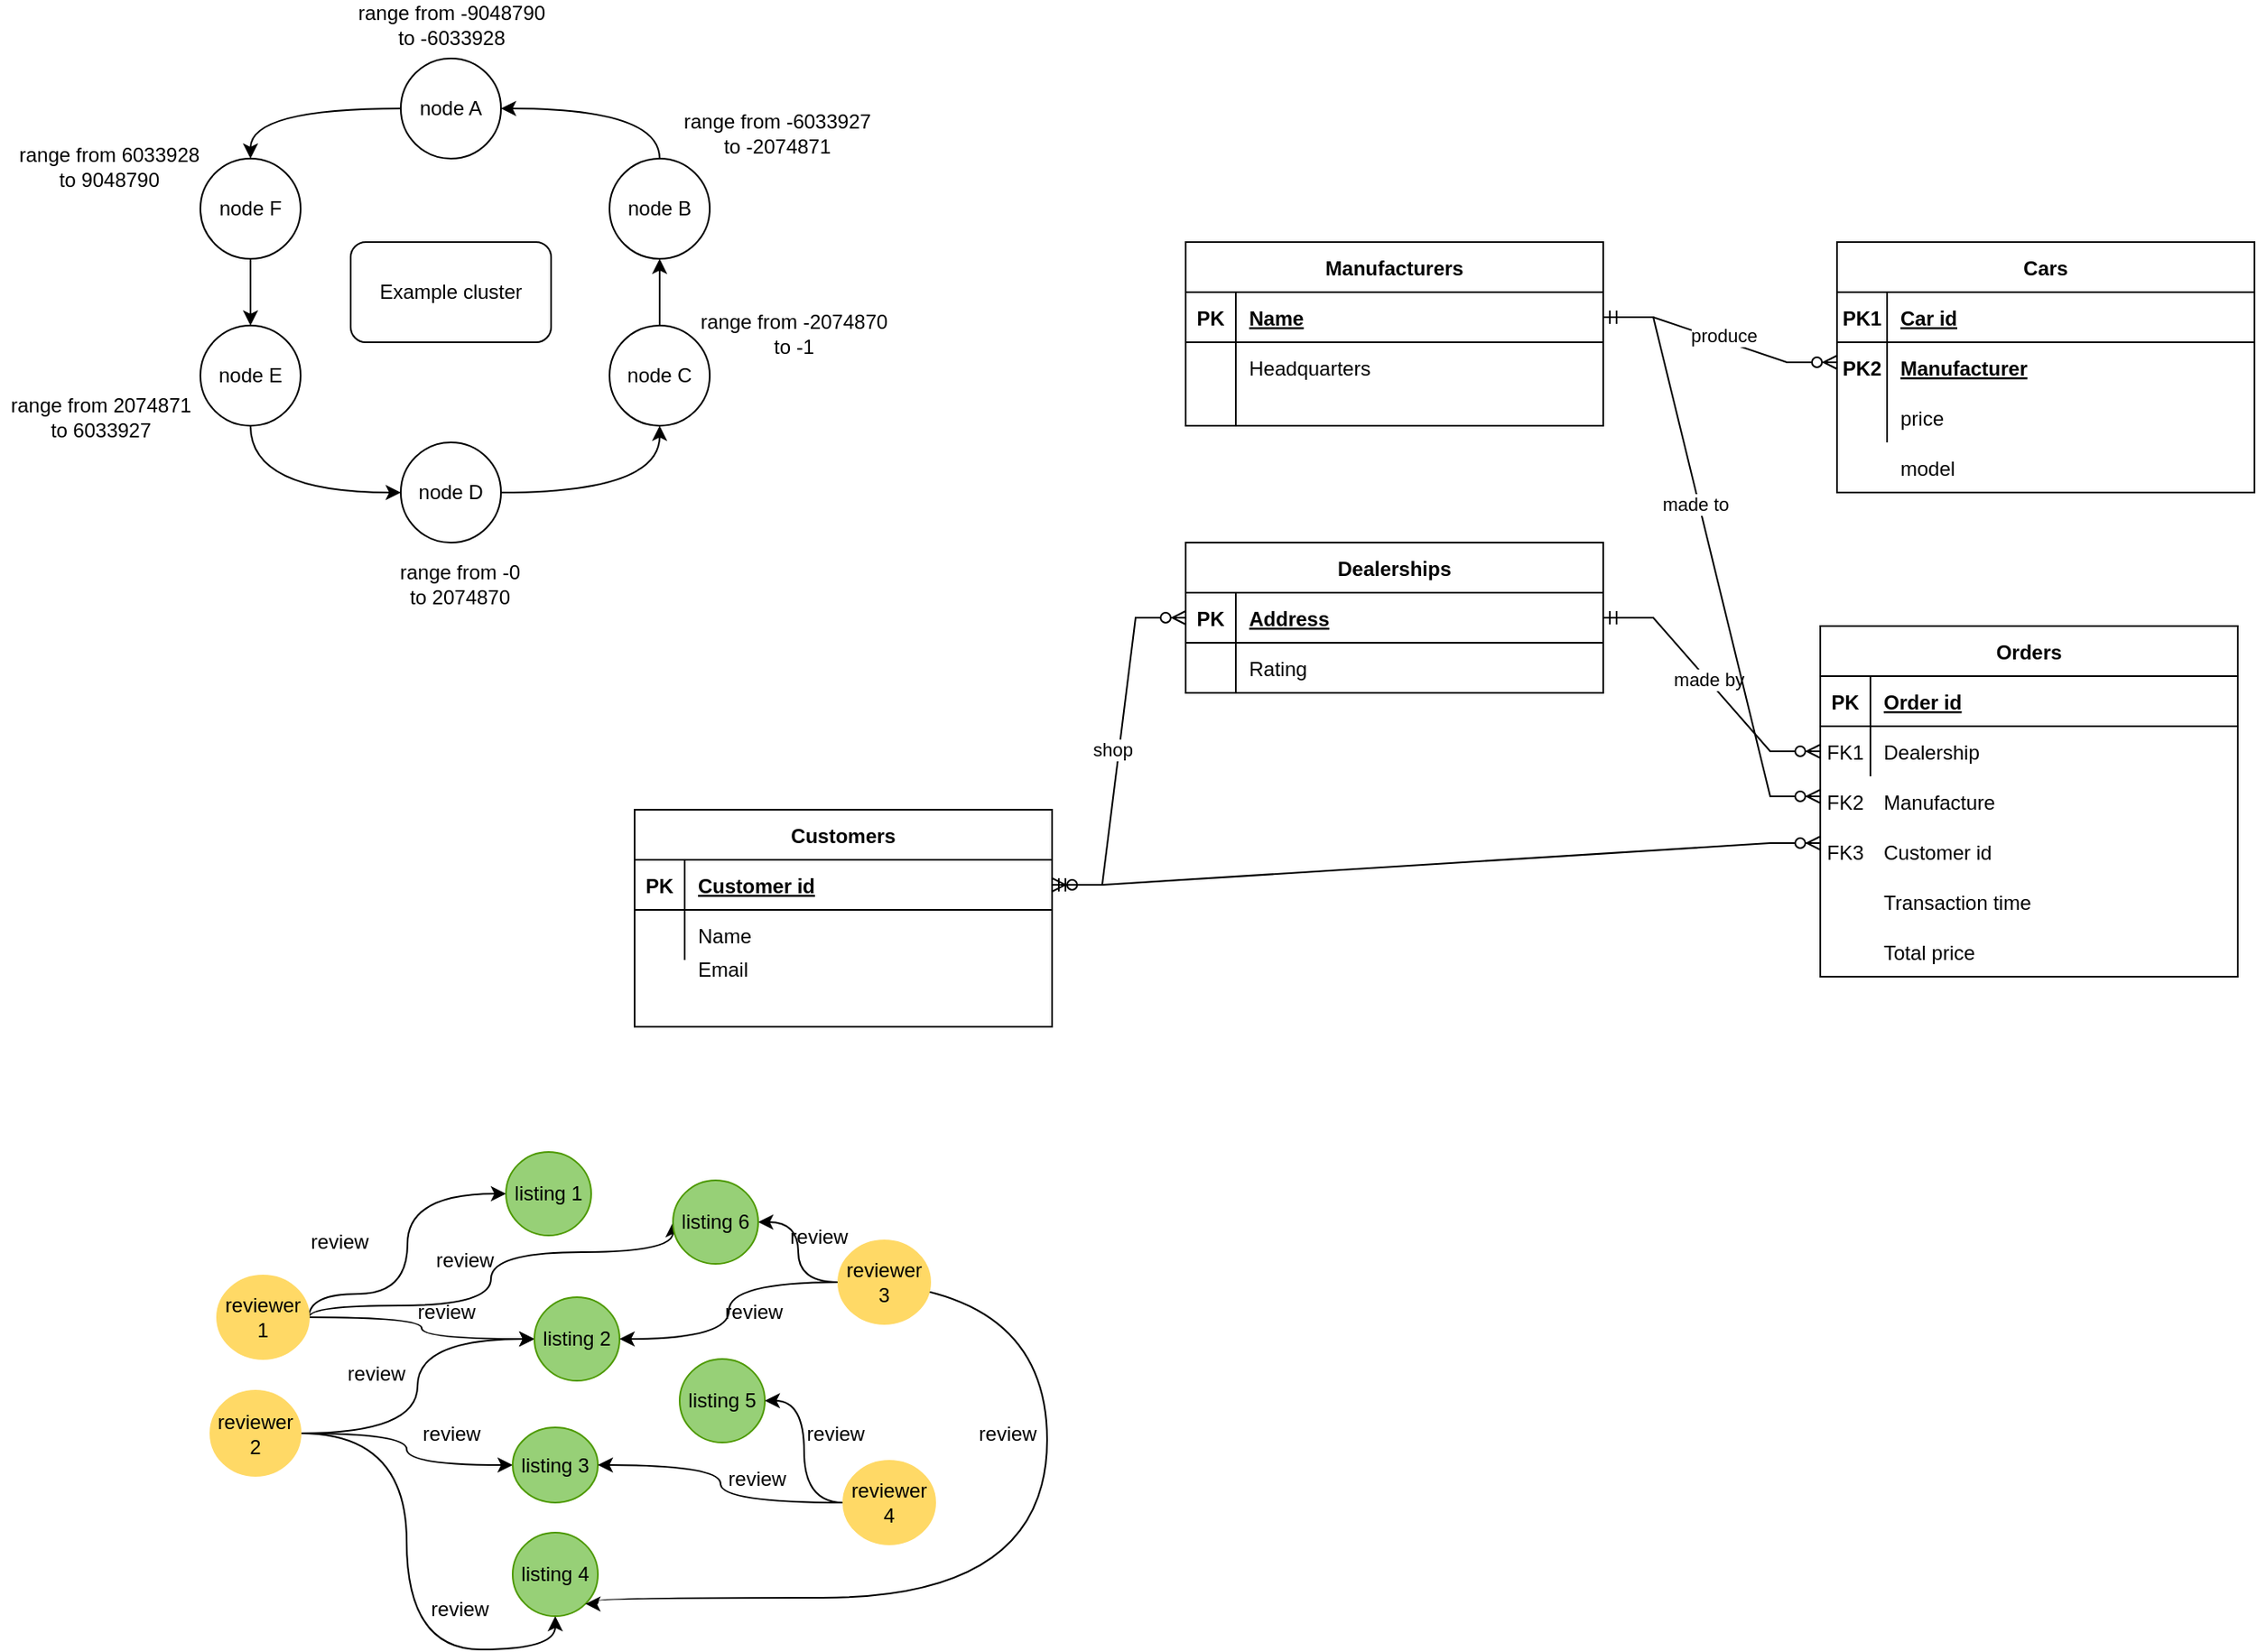 <mxfile version="16.6.3" type="github">
  <diagram id="R2lEEEUBdFMjLlhIrx00" name="Page-1">
    <mxGraphModel dx="1762" dy="421" grid="0" gridSize="10" guides="1" tooltips="1" connect="1" arrows="1" fold="1" page="1" pageScale="1" pageWidth="850" pageHeight="1100" math="0" shadow="0" extFonts="Permanent Marker^https://fonts.googleapis.com/css?family=Permanent+Marker">
      <root>
        <mxCell id="0" />
        <mxCell id="1" parent="0" />
        <mxCell id="C-vyLk0tnHw3VtMMgP7b-2" value="Cars" style="shape=table;startSize=30;container=1;collapsible=1;childLayout=tableLayout;fixedRows=1;rowLines=0;fontStyle=1;align=center;resizeLast=1;" parent="1" vertex="1">
          <mxGeometry x="250" y="180" width="250" height="150" as="geometry">
            <mxRectangle x="450" y="50" width="60" height="30" as="alternateBounds" />
          </mxGeometry>
        </mxCell>
        <mxCell id="C-vyLk0tnHw3VtMMgP7b-3" value="" style="shape=partialRectangle;collapsible=0;dropTarget=0;pointerEvents=0;fillColor=none;points=[[0,0.5],[1,0.5]];portConstraint=eastwest;top=0;left=0;right=0;bottom=1;" parent="C-vyLk0tnHw3VtMMgP7b-2" vertex="1">
          <mxGeometry y="30" width="250" height="30" as="geometry" />
        </mxCell>
        <mxCell id="C-vyLk0tnHw3VtMMgP7b-4" value="" style="shape=partialRectangle;overflow=hidden;connectable=0;fillColor=none;top=0;left=0;bottom=0;right=0;fontStyle=1;" parent="C-vyLk0tnHw3VtMMgP7b-3" vertex="1">
          <mxGeometry width="30" height="30" as="geometry">
            <mxRectangle width="30" height="30" as="alternateBounds" />
          </mxGeometry>
        </mxCell>
        <mxCell id="C-vyLk0tnHw3VtMMgP7b-5" value="" style="shape=partialRectangle;overflow=hidden;connectable=0;fillColor=none;top=0;left=0;bottom=0;right=0;align=left;spacingLeft=6;fontStyle=5;" parent="C-vyLk0tnHw3VtMMgP7b-3" vertex="1">
          <mxGeometry x="30" width="220" height="30" as="geometry">
            <mxRectangle width="220" height="30" as="alternateBounds" />
          </mxGeometry>
        </mxCell>
        <mxCell id="C-vyLk0tnHw3VtMMgP7b-6" value="" style="shape=partialRectangle;collapsible=0;dropTarget=0;pointerEvents=0;fillColor=none;points=[[0,0.5],[1,0.5]];portConstraint=eastwest;top=0;left=0;right=0;bottom=0;" parent="C-vyLk0tnHw3VtMMgP7b-2" vertex="1">
          <mxGeometry y="60" width="250" height="30" as="geometry" />
        </mxCell>
        <mxCell id="C-vyLk0tnHw3VtMMgP7b-7" value="" style="shape=partialRectangle;overflow=hidden;connectable=0;fillColor=none;top=0;left=0;bottom=0;right=0;" parent="C-vyLk0tnHw3VtMMgP7b-6" vertex="1">
          <mxGeometry width="30" height="30" as="geometry">
            <mxRectangle width="30" height="30" as="alternateBounds" />
          </mxGeometry>
        </mxCell>
        <mxCell id="C-vyLk0tnHw3VtMMgP7b-8" value="" style="shape=partialRectangle;overflow=hidden;connectable=0;fillColor=none;top=0;left=0;bottom=0;right=0;align=left;spacingLeft=6;" parent="C-vyLk0tnHw3VtMMgP7b-6" vertex="1">
          <mxGeometry x="30" width="220" height="30" as="geometry">
            <mxRectangle width="220" height="30" as="alternateBounds" />
          </mxGeometry>
        </mxCell>
        <mxCell id="C-vyLk0tnHw3VtMMgP7b-9" value="" style="shape=partialRectangle;collapsible=0;dropTarget=0;pointerEvents=0;fillColor=none;points=[[0,0.5],[1,0.5]];portConstraint=eastwest;top=0;left=0;right=0;bottom=0;" parent="C-vyLk0tnHw3VtMMgP7b-2" vertex="1">
          <mxGeometry y="90" width="250" height="30" as="geometry" />
        </mxCell>
        <mxCell id="C-vyLk0tnHw3VtMMgP7b-10" value="" style="shape=partialRectangle;overflow=hidden;connectable=0;fillColor=none;top=0;left=0;bottom=0;right=0;" parent="C-vyLk0tnHw3VtMMgP7b-9" vertex="1">
          <mxGeometry width="30" height="30" as="geometry">
            <mxRectangle width="30" height="30" as="alternateBounds" />
          </mxGeometry>
        </mxCell>
        <mxCell id="C-vyLk0tnHw3VtMMgP7b-11" value="price " style="shape=partialRectangle;overflow=hidden;connectable=0;fillColor=none;top=0;left=0;bottom=0;right=0;align=left;spacingLeft=6;" parent="C-vyLk0tnHw3VtMMgP7b-9" vertex="1">
          <mxGeometry x="30" width="220" height="30" as="geometry">
            <mxRectangle width="220" height="30" as="alternateBounds" />
          </mxGeometry>
        </mxCell>
        <mxCell id="C-vyLk0tnHw3VtMMgP7b-13" value="Manufacturers" style="shape=table;startSize=30;container=1;collapsible=1;childLayout=tableLayout;fixedRows=1;rowLines=0;fontStyle=1;align=center;resizeLast=1;" parent="1" vertex="1">
          <mxGeometry x="-140" y="180" width="250" height="110" as="geometry" />
        </mxCell>
        <mxCell id="C-vyLk0tnHw3VtMMgP7b-14" value="" style="shape=partialRectangle;collapsible=0;dropTarget=0;pointerEvents=0;fillColor=none;points=[[0,0.5],[1,0.5]];portConstraint=eastwest;top=0;left=0;right=0;bottom=1;" parent="C-vyLk0tnHw3VtMMgP7b-13" vertex="1">
          <mxGeometry y="30" width="250" height="30" as="geometry" />
        </mxCell>
        <mxCell id="C-vyLk0tnHw3VtMMgP7b-15" value="PK" style="shape=partialRectangle;overflow=hidden;connectable=0;fillColor=none;top=0;left=0;bottom=0;right=0;fontStyle=1;" parent="C-vyLk0tnHw3VtMMgP7b-14" vertex="1">
          <mxGeometry width="30" height="30" as="geometry">
            <mxRectangle width="30" height="30" as="alternateBounds" />
          </mxGeometry>
        </mxCell>
        <mxCell id="C-vyLk0tnHw3VtMMgP7b-16" value="Name " style="shape=partialRectangle;overflow=hidden;connectable=0;fillColor=none;top=0;left=0;bottom=0;right=0;align=left;spacingLeft=6;fontStyle=5;" parent="C-vyLk0tnHw3VtMMgP7b-14" vertex="1">
          <mxGeometry x="30" width="220" height="30" as="geometry">
            <mxRectangle width="220" height="30" as="alternateBounds" />
          </mxGeometry>
        </mxCell>
        <mxCell id="C-vyLk0tnHw3VtMMgP7b-17" value="" style="shape=partialRectangle;collapsible=0;dropTarget=0;pointerEvents=0;fillColor=none;points=[[0,0.5],[1,0.5]];portConstraint=eastwest;top=0;left=0;right=0;bottom=0;" parent="C-vyLk0tnHw3VtMMgP7b-13" vertex="1">
          <mxGeometry y="60" width="250" height="30" as="geometry" />
        </mxCell>
        <mxCell id="C-vyLk0tnHw3VtMMgP7b-18" value="" style="shape=partialRectangle;overflow=hidden;connectable=0;fillColor=none;top=0;left=0;bottom=0;right=0;" parent="C-vyLk0tnHw3VtMMgP7b-17" vertex="1">
          <mxGeometry width="30" height="30" as="geometry">
            <mxRectangle width="30" height="30" as="alternateBounds" />
          </mxGeometry>
        </mxCell>
        <mxCell id="C-vyLk0tnHw3VtMMgP7b-19" value="Headquarters" style="shape=partialRectangle;overflow=hidden;connectable=0;fillColor=none;top=0;left=0;bottom=0;right=0;align=left;spacingLeft=6;" parent="C-vyLk0tnHw3VtMMgP7b-17" vertex="1">
          <mxGeometry x="30" width="220" height="30" as="geometry">
            <mxRectangle width="220" height="30" as="alternateBounds" />
          </mxGeometry>
        </mxCell>
        <mxCell id="C-vyLk0tnHw3VtMMgP7b-20" value="" style="shape=partialRectangle;collapsible=0;dropTarget=0;pointerEvents=0;fillColor=none;points=[[0,0.5],[1,0.5]];portConstraint=eastwest;top=0;left=0;right=0;bottom=0;" parent="C-vyLk0tnHw3VtMMgP7b-13" vertex="1">
          <mxGeometry y="90" width="250" height="20" as="geometry" />
        </mxCell>
        <mxCell id="C-vyLk0tnHw3VtMMgP7b-21" value="" style="shape=partialRectangle;overflow=hidden;connectable=0;fillColor=none;top=0;left=0;bottom=0;right=0;" parent="C-vyLk0tnHw3VtMMgP7b-20" vertex="1">
          <mxGeometry width="30" height="20" as="geometry">
            <mxRectangle width="30" height="20" as="alternateBounds" />
          </mxGeometry>
        </mxCell>
        <mxCell id="C-vyLk0tnHw3VtMMgP7b-22" value="" style="shape=partialRectangle;overflow=hidden;connectable=0;fillColor=none;top=0;left=0;bottom=0;right=0;align=left;spacingLeft=6;" parent="C-vyLk0tnHw3VtMMgP7b-20" vertex="1">
          <mxGeometry x="30" width="220" height="20" as="geometry">
            <mxRectangle width="220" height="20" as="alternateBounds" />
          </mxGeometry>
        </mxCell>
        <mxCell id="C-vyLk0tnHw3VtMMgP7b-23" value="Dealerships" style="shape=table;startSize=30;container=1;collapsible=1;childLayout=tableLayout;fixedRows=1;rowLines=0;fontStyle=1;align=center;resizeLast=1;" parent="1" vertex="1">
          <mxGeometry x="-140" y="360" width="250" height="90" as="geometry" />
        </mxCell>
        <mxCell id="C-vyLk0tnHw3VtMMgP7b-24" value="" style="shape=partialRectangle;collapsible=0;dropTarget=0;pointerEvents=0;fillColor=none;points=[[0,0.5],[1,0.5]];portConstraint=eastwest;top=0;left=0;right=0;bottom=1;" parent="C-vyLk0tnHw3VtMMgP7b-23" vertex="1">
          <mxGeometry y="30" width="250" height="30" as="geometry" />
        </mxCell>
        <mxCell id="C-vyLk0tnHw3VtMMgP7b-25" value="PK" style="shape=partialRectangle;overflow=hidden;connectable=0;fillColor=none;top=0;left=0;bottom=0;right=0;fontStyle=1;" parent="C-vyLk0tnHw3VtMMgP7b-24" vertex="1">
          <mxGeometry width="30" height="30" as="geometry">
            <mxRectangle width="30" height="30" as="alternateBounds" />
          </mxGeometry>
        </mxCell>
        <mxCell id="C-vyLk0tnHw3VtMMgP7b-26" value="Address" style="shape=partialRectangle;overflow=hidden;connectable=0;fillColor=none;top=0;left=0;bottom=0;right=0;align=left;spacingLeft=6;fontStyle=5;" parent="C-vyLk0tnHw3VtMMgP7b-24" vertex="1">
          <mxGeometry x="30" width="220" height="30" as="geometry">
            <mxRectangle width="220" height="30" as="alternateBounds" />
          </mxGeometry>
        </mxCell>
        <mxCell id="C-vyLk0tnHw3VtMMgP7b-27" value="" style="shape=partialRectangle;collapsible=0;dropTarget=0;pointerEvents=0;fillColor=none;points=[[0,0.5],[1,0.5]];portConstraint=eastwest;top=0;left=0;right=0;bottom=0;" parent="C-vyLk0tnHw3VtMMgP7b-23" vertex="1">
          <mxGeometry y="60" width="250" height="30" as="geometry" />
        </mxCell>
        <mxCell id="C-vyLk0tnHw3VtMMgP7b-28" value="" style="shape=partialRectangle;overflow=hidden;connectable=0;fillColor=none;top=0;left=0;bottom=0;right=0;" parent="C-vyLk0tnHw3VtMMgP7b-27" vertex="1">
          <mxGeometry width="30" height="30" as="geometry">
            <mxRectangle width="30" height="30" as="alternateBounds" />
          </mxGeometry>
        </mxCell>
        <mxCell id="C-vyLk0tnHw3VtMMgP7b-29" value="Rating" style="shape=partialRectangle;overflow=hidden;connectable=0;fillColor=none;top=0;left=0;bottom=0;right=0;align=left;spacingLeft=6;" parent="C-vyLk0tnHw3VtMMgP7b-27" vertex="1">
          <mxGeometry x="30" width="220" height="30" as="geometry">
            <mxRectangle width="220" height="30" as="alternateBounds" />
          </mxGeometry>
        </mxCell>
        <mxCell id="yJD1EPQ7-OSjfZ9DDleN-2" value="PK1" style="shape=partialRectangle;overflow=hidden;connectable=0;fillColor=none;top=0;left=0;bottom=0;right=0;fontStyle=1;" parent="1" vertex="1">
          <mxGeometry x="250" y="210" width="30" height="30" as="geometry">
            <mxRectangle width="30" height="30" as="alternateBounds" />
          </mxGeometry>
        </mxCell>
        <mxCell id="yJD1EPQ7-OSjfZ9DDleN-3" value="Car id" style="shape=partialRectangle;overflow=hidden;connectable=0;fillColor=none;top=0;left=0;bottom=0;right=0;align=left;spacingLeft=6;fontStyle=5;" parent="1" vertex="1">
          <mxGeometry x="280" y="210" width="220" height="30" as="geometry">
            <mxRectangle width="220" height="30" as="alternateBounds" />
          </mxGeometry>
        </mxCell>
        <mxCell id="yJD1EPQ7-OSjfZ9DDleN-4" value="PK2" style="shape=partialRectangle;overflow=hidden;connectable=0;fillColor=none;top=0;left=0;bottom=0;right=0;fontStyle=1;" parent="1" vertex="1">
          <mxGeometry x="250" y="240" width="30" height="30" as="geometry">
            <mxRectangle width="30" height="30" as="alternateBounds" />
          </mxGeometry>
        </mxCell>
        <mxCell id="yJD1EPQ7-OSjfZ9DDleN-5" value="Manufacturer" style="shape=partialRectangle;overflow=hidden;connectable=0;fillColor=none;top=0;left=0;bottom=0;right=0;align=left;spacingLeft=6;fontStyle=5;" parent="1" vertex="1">
          <mxGeometry x="280" y="240" width="220" height="30" as="geometry">
            <mxRectangle width="220" height="30" as="alternateBounds" />
          </mxGeometry>
        </mxCell>
        <mxCell id="yJD1EPQ7-OSjfZ9DDleN-13" value="model" style="shape=partialRectangle;overflow=hidden;connectable=0;fillColor=none;top=0;left=0;bottom=0;right=0;align=left;spacingLeft=6;" parent="1" vertex="1">
          <mxGeometry x="280" y="300" width="220" height="30" as="geometry">
            <mxRectangle width="220" height="30" as="alternateBounds" />
          </mxGeometry>
        </mxCell>
        <mxCell id="yJD1EPQ7-OSjfZ9DDleN-15" value="Orders" style="shape=table;startSize=30;container=1;collapsible=1;childLayout=tableLayout;fixedRows=1;rowLines=0;fontStyle=1;align=center;resizeLast=1;" parent="1" vertex="1">
          <mxGeometry x="240" y="410" width="250" height="210" as="geometry" />
        </mxCell>
        <mxCell id="yJD1EPQ7-OSjfZ9DDleN-16" value="" style="shape=partialRectangle;collapsible=0;dropTarget=0;pointerEvents=0;fillColor=none;points=[[0,0.5],[1,0.5]];portConstraint=eastwest;top=0;left=0;right=0;bottom=1;" parent="yJD1EPQ7-OSjfZ9DDleN-15" vertex="1">
          <mxGeometry y="30" width="250" height="30" as="geometry" />
        </mxCell>
        <mxCell id="yJD1EPQ7-OSjfZ9DDleN-17" value="PK" style="shape=partialRectangle;overflow=hidden;connectable=0;fillColor=none;top=0;left=0;bottom=0;right=0;fontStyle=1;" parent="yJD1EPQ7-OSjfZ9DDleN-16" vertex="1">
          <mxGeometry width="30" height="30" as="geometry">
            <mxRectangle width="30" height="30" as="alternateBounds" />
          </mxGeometry>
        </mxCell>
        <mxCell id="yJD1EPQ7-OSjfZ9DDleN-18" value="Order id" style="shape=partialRectangle;overflow=hidden;connectable=0;fillColor=none;top=0;left=0;bottom=0;right=0;align=left;spacingLeft=6;fontStyle=5;" parent="yJD1EPQ7-OSjfZ9DDleN-16" vertex="1">
          <mxGeometry x="30" width="220" height="30" as="geometry">
            <mxRectangle width="220" height="30" as="alternateBounds" />
          </mxGeometry>
        </mxCell>
        <mxCell id="yJD1EPQ7-OSjfZ9DDleN-19" value="" style="shape=partialRectangle;collapsible=0;dropTarget=0;pointerEvents=0;fillColor=none;points=[[0,0.5],[1,0.5]];portConstraint=eastwest;top=0;left=0;right=0;bottom=0;" parent="yJD1EPQ7-OSjfZ9DDleN-15" vertex="1">
          <mxGeometry y="60" width="250" height="30" as="geometry" />
        </mxCell>
        <mxCell id="yJD1EPQ7-OSjfZ9DDleN-20" value="FK1" style="shape=partialRectangle;overflow=hidden;connectable=0;fillColor=none;top=0;left=0;bottom=0;right=0;" parent="yJD1EPQ7-OSjfZ9DDleN-19" vertex="1">
          <mxGeometry width="30" height="30" as="geometry">
            <mxRectangle width="30" height="30" as="alternateBounds" />
          </mxGeometry>
        </mxCell>
        <mxCell id="yJD1EPQ7-OSjfZ9DDleN-21" value="Dealership" style="shape=partialRectangle;overflow=hidden;connectable=0;fillColor=none;top=0;left=0;bottom=0;right=0;align=left;spacingLeft=6;" parent="yJD1EPQ7-OSjfZ9DDleN-19" vertex="1">
          <mxGeometry x="30" width="220" height="30" as="geometry">
            <mxRectangle width="220" height="30" as="alternateBounds" />
          </mxGeometry>
        </mxCell>
        <mxCell id="yJD1EPQ7-OSjfZ9DDleN-22" value="Transaction time " style="shape=partialRectangle;overflow=hidden;connectable=0;fillColor=none;top=0;left=0;bottom=0;right=0;align=left;spacingLeft=6;" parent="1" vertex="1">
          <mxGeometry x="270" y="560" width="220" height="30" as="geometry">
            <mxRectangle width="220" height="30" as="alternateBounds" />
          </mxGeometry>
        </mxCell>
        <mxCell id="yJD1EPQ7-OSjfZ9DDleN-63" value="" style="edgeStyle=entityRelationEdgeStyle;fontSize=12;html=1;endArrow=ERzeroToMany;startArrow=ERmandOne;rounded=0;" parent="1" source="C-vyLk0tnHw3VtMMgP7b-14" edge="1">
          <mxGeometry width="100" height="100" relative="1" as="geometry">
            <mxPoint x="150" y="227" as="sourcePoint" />
            <mxPoint x="250" y="252" as="targetPoint" />
          </mxGeometry>
        </mxCell>
        <mxCell id="yJD1EPQ7-OSjfZ9DDleN-90" value="produce" style="edgeLabel;html=1;align=center;verticalAlign=middle;resizable=0;points=[];" parent="yJD1EPQ7-OSjfZ9DDleN-63" vertex="1" connectable="0">
          <mxGeometry x="0.013" y="3" relative="1" as="geometry">
            <mxPoint as="offset" />
          </mxGeometry>
        </mxCell>
        <mxCell id="yJD1EPQ7-OSjfZ9DDleN-64" value="" style="edgeStyle=entityRelationEdgeStyle;fontSize=12;html=1;endArrow=ERzeroToMany;startArrow=ERmandOne;rounded=0;exitX=1;exitY=0.5;exitDx=0;exitDy=0;entryX=0;entryY=0.5;entryDx=0;entryDy=0;" parent="1" source="C-vyLk0tnHw3VtMMgP7b-24" target="yJD1EPQ7-OSjfZ9DDleN-19" edge="1">
          <mxGeometry width="100" height="100" relative="1" as="geometry">
            <mxPoint x="160" y="380" as="sourcePoint" />
            <mxPoint x="260" y="405" as="targetPoint" />
          </mxGeometry>
        </mxCell>
        <mxCell id="yJD1EPQ7-OSjfZ9DDleN-86" value="made by" style="edgeLabel;html=1;align=center;verticalAlign=middle;resizable=0;points=[];" parent="yJD1EPQ7-OSjfZ9DDleN-64" vertex="1" connectable="0">
          <mxGeometry x="-0.037" relative="1" as="geometry">
            <mxPoint y="-1" as="offset" />
          </mxGeometry>
        </mxCell>
        <mxCell id="yJD1EPQ7-OSjfZ9DDleN-65" value="Manufacture" style="shape=partialRectangle;overflow=hidden;connectable=0;fillColor=none;top=0;left=0;bottom=0;right=0;align=left;spacingLeft=6;" parent="1" vertex="1">
          <mxGeometry x="270" y="500" width="220" height="30" as="geometry">
            <mxRectangle width="220" height="30" as="alternateBounds" />
          </mxGeometry>
        </mxCell>
        <mxCell id="yJD1EPQ7-OSjfZ9DDleN-66" value="" style="edgeStyle=entityRelationEdgeStyle;fontSize=12;html=1;endArrow=ERzeroToMany;startArrow=ERmandOne;rounded=0;" parent="1" source="C-vyLk0tnHw3VtMMgP7b-14" edge="1">
          <mxGeometry width="100" height="100" relative="1" as="geometry">
            <mxPoint x="150" y="227" as="sourcePoint" />
            <mxPoint x="240" y="512" as="targetPoint" />
          </mxGeometry>
        </mxCell>
        <mxCell id="yJD1EPQ7-OSjfZ9DDleN-89" value="made to" style="edgeLabel;html=1;align=center;verticalAlign=middle;resizable=0;points=[];" parent="yJD1EPQ7-OSjfZ9DDleN-66" vertex="1" connectable="0">
          <mxGeometry x="-0.192" y="-2" relative="1" as="geometry">
            <mxPoint y="1" as="offset" />
          </mxGeometry>
        </mxCell>
        <mxCell id="yJD1EPQ7-OSjfZ9DDleN-67" value="Total price" style="shape=partialRectangle;overflow=hidden;connectable=0;fillColor=none;top=0;left=0;bottom=0;right=0;align=left;spacingLeft=6;" parent="1" vertex="1">
          <mxGeometry x="270" y="590" width="220" height="30" as="geometry">
            <mxRectangle width="220" height="30" as="alternateBounds" />
          </mxGeometry>
        </mxCell>
        <mxCell id="yJD1EPQ7-OSjfZ9DDleN-68" value="FK2" style="shape=partialRectangle;overflow=hidden;connectable=0;fillColor=none;top=0;left=0;bottom=0;right=0;" parent="1" vertex="1">
          <mxGeometry x="240" y="500" width="30" height="30" as="geometry">
            <mxRectangle width="30" height="30" as="alternateBounds" />
          </mxGeometry>
        </mxCell>
        <mxCell id="yJD1EPQ7-OSjfZ9DDleN-69" value="Customers" style="shape=table;startSize=30;container=1;collapsible=1;childLayout=tableLayout;fixedRows=1;rowLines=0;fontStyle=1;align=center;resizeLast=1;" parent="1" vertex="1">
          <mxGeometry x="-470" y="520" width="250" height="130" as="geometry" />
        </mxCell>
        <mxCell id="yJD1EPQ7-OSjfZ9DDleN-70" value="" style="shape=partialRectangle;collapsible=0;dropTarget=0;pointerEvents=0;fillColor=none;points=[[0,0.5],[1,0.5]];portConstraint=eastwest;top=0;left=0;right=0;bottom=1;" parent="yJD1EPQ7-OSjfZ9DDleN-69" vertex="1">
          <mxGeometry y="30" width="250" height="30" as="geometry" />
        </mxCell>
        <mxCell id="yJD1EPQ7-OSjfZ9DDleN-71" value="PK" style="shape=partialRectangle;overflow=hidden;connectable=0;fillColor=none;top=0;left=0;bottom=0;right=0;fontStyle=1;" parent="yJD1EPQ7-OSjfZ9DDleN-70" vertex="1">
          <mxGeometry width="30" height="30" as="geometry">
            <mxRectangle width="30" height="30" as="alternateBounds" />
          </mxGeometry>
        </mxCell>
        <mxCell id="yJD1EPQ7-OSjfZ9DDleN-72" value="Customer id" style="shape=partialRectangle;overflow=hidden;connectable=0;fillColor=none;top=0;left=0;bottom=0;right=0;align=left;spacingLeft=6;fontStyle=5;" parent="yJD1EPQ7-OSjfZ9DDleN-70" vertex="1">
          <mxGeometry x="30" width="220" height="30" as="geometry">
            <mxRectangle width="220" height="30" as="alternateBounds" />
          </mxGeometry>
        </mxCell>
        <mxCell id="yJD1EPQ7-OSjfZ9DDleN-73" value="" style="shape=partialRectangle;collapsible=0;dropTarget=0;pointerEvents=0;fillColor=none;points=[[0,0.5],[1,0.5]];portConstraint=eastwest;top=0;left=0;right=0;bottom=0;" parent="yJD1EPQ7-OSjfZ9DDleN-69" vertex="1">
          <mxGeometry y="60" width="250" height="30" as="geometry" />
        </mxCell>
        <mxCell id="yJD1EPQ7-OSjfZ9DDleN-74" value="" style="shape=partialRectangle;overflow=hidden;connectable=0;fillColor=none;top=0;left=0;bottom=0;right=0;" parent="yJD1EPQ7-OSjfZ9DDleN-73" vertex="1">
          <mxGeometry width="30" height="30" as="geometry">
            <mxRectangle width="30" height="30" as="alternateBounds" />
          </mxGeometry>
        </mxCell>
        <mxCell id="yJD1EPQ7-OSjfZ9DDleN-75" value="Name " style="shape=partialRectangle;overflow=hidden;connectable=0;fillColor=none;top=0;left=0;bottom=0;right=0;align=left;spacingLeft=6;" parent="yJD1EPQ7-OSjfZ9DDleN-73" vertex="1">
          <mxGeometry x="30" width="220" height="30" as="geometry">
            <mxRectangle width="220" height="30" as="alternateBounds" />
          </mxGeometry>
        </mxCell>
        <mxCell id="yJD1EPQ7-OSjfZ9DDleN-76" value="Email" style="shape=partialRectangle;overflow=hidden;connectable=0;fillColor=none;top=0;left=0;bottom=0;right=0;align=left;spacingLeft=6;" parent="1" vertex="1">
          <mxGeometry x="-440" y="600" width="220" height="30" as="geometry">
            <mxRectangle width="220" height="30" as="alternateBounds" />
          </mxGeometry>
        </mxCell>
        <mxCell id="yJD1EPQ7-OSjfZ9DDleN-77" value="Customer id" style="shape=partialRectangle;overflow=hidden;connectable=0;fillColor=none;top=0;left=0;bottom=0;right=0;align=left;spacingLeft=6;" parent="1" vertex="1">
          <mxGeometry x="270" y="530" width="220" height="30" as="geometry">
            <mxRectangle width="220" height="30" as="alternateBounds" />
          </mxGeometry>
        </mxCell>
        <mxCell id="yJD1EPQ7-OSjfZ9DDleN-79" value="FK3" style="shape=partialRectangle;overflow=hidden;connectable=0;fillColor=none;top=0;left=0;bottom=0;right=0;" parent="1" vertex="1">
          <mxGeometry x="240" y="530" width="30" height="30" as="geometry">
            <mxRectangle width="30" height="30" as="alternateBounds" />
          </mxGeometry>
        </mxCell>
        <mxCell id="yJD1EPQ7-OSjfZ9DDleN-80" value="" style="edgeStyle=entityRelationEdgeStyle;fontSize=12;html=1;endArrow=ERzeroToMany;endFill=1;startArrow=ERzeroToMany;rounded=0;entryX=0;entryY=0.5;entryDx=0;entryDy=0;" parent="1" source="yJD1EPQ7-OSjfZ9DDleN-70" target="C-vyLk0tnHw3VtMMgP7b-24" edge="1">
          <mxGeometry width="100" height="100" relative="1" as="geometry">
            <mxPoint x="-190" y="545" as="sourcePoint" />
            <mxPoint x="-150" y="395" as="targetPoint" />
          </mxGeometry>
        </mxCell>
        <mxCell id="yJD1EPQ7-OSjfZ9DDleN-87" value="shop" style="edgeLabel;html=1;align=center;verticalAlign=middle;resizable=0;points=[];" parent="yJD1EPQ7-OSjfZ9DDleN-80" vertex="1" connectable="0">
          <mxGeometry x="0.001" y="4" relative="1" as="geometry">
            <mxPoint y="-1" as="offset" />
          </mxGeometry>
        </mxCell>
        <mxCell id="yJD1EPQ7-OSjfZ9DDleN-91" value="" style="edgeStyle=entityRelationEdgeStyle;fontSize=12;html=1;endArrow=ERzeroToMany;startArrow=ERmandOne;rounded=0;exitX=1;exitY=0.5;exitDx=0;exitDy=0;" parent="1" source="yJD1EPQ7-OSjfZ9DDleN-70" edge="1">
          <mxGeometry width="100" height="100" relative="1" as="geometry">
            <mxPoint x="-120" y="670" as="sourcePoint" />
            <mxPoint x="240" y="540" as="targetPoint" />
          </mxGeometry>
        </mxCell>
        <mxCell id="UjDWXcp_4tLAwR068vG2-10" style="edgeStyle=orthogonalEdgeStyle;curved=1;rounded=0;orthogonalLoop=1;jettySize=auto;html=1;exitX=0;exitY=0.5;exitDx=0;exitDy=0;entryX=0.5;entryY=0;entryDx=0;entryDy=0;" edge="1" parent="1" source="UjDWXcp_4tLAwR068vG2-1" target="UjDWXcp_4tLAwR068vG2-2">
          <mxGeometry relative="1" as="geometry" />
        </mxCell>
        <mxCell id="UjDWXcp_4tLAwR068vG2-1" value="node A" style="ellipse;whiteSpace=wrap;html=1;aspect=fixed;" vertex="1" parent="1">
          <mxGeometry x="-610" y="70" width="60" height="60" as="geometry" />
        </mxCell>
        <mxCell id="UjDWXcp_4tLAwR068vG2-11" style="edgeStyle=orthogonalEdgeStyle;curved=1;rounded=0;orthogonalLoop=1;jettySize=auto;html=1;exitX=0.5;exitY=1;exitDx=0;exitDy=0;entryX=0.5;entryY=0;entryDx=0;entryDy=0;" edge="1" parent="1" source="UjDWXcp_4tLAwR068vG2-2" target="UjDWXcp_4tLAwR068vG2-3">
          <mxGeometry relative="1" as="geometry" />
        </mxCell>
        <mxCell id="UjDWXcp_4tLAwR068vG2-2" value="node F" style="ellipse;whiteSpace=wrap;html=1;aspect=fixed;" vertex="1" parent="1">
          <mxGeometry x="-730" y="130" width="60" height="60" as="geometry" />
        </mxCell>
        <mxCell id="UjDWXcp_4tLAwR068vG2-12" style="edgeStyle=orthogonalEdgeStyle;curved=1;rounded=0;orthogonalLoop=1;jettySize=auto;html=1;exitX=0.5;exitY=1;exitDx=0;exitDy=0;entryX=0;entryY=0.5;entryDx=0;entryDy=0;" edge="1" parent="1" source="UjDWXcp_4tLAwR068vG2-3" target="UjDWXcp_4tLAwR068vG2-4">
          <mxGeometry relative="1" as="geometry" />
        </mxCell>
        <mxCell id="UjDWXcp_4tLAwR068vG2-3" value="node E" style="ellipse;whiteSpace=wrap;html=1;aspect=fixed;" vertex="1" parent="1">
          <mxGeometry x="-730" y="230" width="60" height="60" as="geometry" />
        </mxCell>
        <mxCell id="UjDWXcp_4tLAwR068vG2-13" style="edgeStyle=orthogonalEdgeStyle;curved=1;rounded=0;orthogonalLoop=1;jettySize=auto;html=1;exitX=1;exitY=0.5;exitDx=0;exitDy=0;entryX=0.5;entryY=1;entryDx=0;entryDy=0;" edge="1" parent="1" source="UjDWXcp_4tLAwR068vG2-4" target="UjDWXcp_4tLAwR068vG2-6">
          <mxGeometry relative="1" as="geometry" />
        </mxCell>
        <mxCell id="UjDWXcp_4tLAwR068vG2-4" value="node D" style="ellipse;whiteSpace=wrap;html=1;aspect=fixed;" vertex="1" parent="1">
          <mxGeometry x="-610" y="300" width="60" height="60" as="geometry" />
        </mxCell>
        <mxCell id="UjDWXcp_4tLAwR068vG2-15" style="edgeStyle=orthogonalEdgeStyle;curved=1;rounded=0;orthogonalLoop=1;jettySize=auto;html=1;exitX=0.5;exitY=0;exitDx=0;exitDy=0;" edge="1" parent="1" source="UjDWXcp_4tLAwR068vG2-5" target="UjDWXcp_4tLAwR068vG2-1">
          <mxGeometry relative="1" as="geometry" />
        </mxCell>
        <mxCell id="UjDWXcp_4tLAwR068vG2-5" value="node B" style="ellipse;whiteSpace=wrap;html=1;aspect=fixed;" vertex="1" parent="1">
          <mxGeometry x="-485" y="130" width="60" height="60" as="geometry" />
        </mxCell>
        <mxCell id="UjDWXcp_4tLAwR068vG2-14" style="edgeStyle=orthogonalEdgeStyle;curved=1;rounded=0;orthogonalLoop=1;jettySize=auto;html=1;exitX=0.5;exitY=0;exitDx=0;exitDy=0;" edge="1" parent="1" source="UjDWXcp_4tLAwR068vG2-6" target="UjDWXcp_4tLAwR068vG2-5">
          <mxGeometry relative="1" as="geometry" />
        </mxCell>
        <mxCell id="UjDWXcp_4tLAwR068vG2-6" value="node C" style="ellipse;whiteSpace=wrap;html=1;aspect=fixed;" vertex="1" parent="1">
          <mxGeometry x="-485" y="230" width="60" height="60" as="geometry" />
        </mxCell>
        <mxCell id="UjDWXcp_4tLAwR068vG2-16" value="Example cluster" style="rounded=1;whiteSpace=wrap;html=1;" vertex="1" parent="1">
          <mxGeometry x="-640" y="180" width="120" height="60" as="geometry" />
        </mxCell>
        <mxCell id="UjDWXcp_4tLAwR068vG2-17" value="&lt;div&gt;range from -9048790&lt;/div&gt;&lt;div&gt;to -6033928&lt;/div&gt;" style="text;html=1;align=center;verticalAlign=middle;resizable=0;points=[];autosize=1;strokeColor=none;fillColor=none;" vertex="1" parent="1">
          <mxGeometry x="-645" y="35" width="130" height="30" as="geometry" />
        </mxCell>
        <mxCell id="UjDWXcp_4tLAwR068vG2-18" value="&lt;div&gt;range from 6033928&lt;/div&gt;&lt;div&gt;to 9048790&lt;/div&gt;" style="text;html=1;align=center;verticalAlign=middle;resizable=0;points=[];autosize=1;strokeColor=none;fillColor=none;" vertex="1" parent="1">
          <mxGeometry x="-845" y="120" width="120" height="30" as="geometry" />
        </mxCell>
        <mxCell id="UjDWXcp_4tLAwR068vG2-19" value="&lt;div&gt;range from -6033927&lt;/div&gt;&lt;div&gt;to -2074871&lt;br&gt;&lt;/div&gt;" style="text;html=1;align=center;verticalAlign=middle;resizable=0;points=[];autosize=1;strokeColor=none;fillColor=none;" vertex="1" parent="1">
          <mxGeometry x="-450" y="100" width="130" height="30" as="geometry" />
        </mxCell>
        <mxCell id="UjDWXcp_4tLAwR068vG2-20" value="&lt;div&gt;range from -2074870&lt;/div&gt;&lt;div&gt;to -1&lt;br&gt;&lt;/div&gt;" style="text;html=1;align=center;verticalAlign=middle;resizable=0;points=[];autosize=1;strokeColor=none;fillColor=none;" vertex="1" parent="1">
          <mxGeometry x="-440" y="220" width="130" height="30" as="geometry" />
        </mxCell>
        <mxCell id="UjDWXcp_4tLAwR068vG2-21" value="&lt;div&gt;range from -0&lt;/div&gt;&lt;div&gt;to 2074870&lt;/div&gt;" style="text;html=1;align=center;verticalAlign=middle;resizable=0;points=[];autosize=1;strokeColor=none;fillColor=none;" vertex="1" parent="1">
          <mxGeometry x="-620" y="370" width="90" height="30" as="geometry" />
        </mxCell>
        <mxCell id="UjDWXcp_4tLAwR068vG2-22" value="&lt;div&gt;range from 2074871&lt;/div&gt;&lt;div&gt;to 6033927&lt;/div&gt;" style="text;html=1;align=center;verticalAlign=middle;resizable=0;points=[];autosize=1;strokeColor=none;fillColor=none;" vertex="1" parent="1">
          <mxGeometry x="-850" y="270" width="120" height="30" as="geometry" />
        </mxCell>
        <mxCell id="UjDWXcp_4tLAwR068vG2-33" style="edgeStyle=orthogonalEdgeStyle;curved=1;rounded=0;orthogonalLoop=1;jettySize=auto;html=1;exitX=1;exitY=0.5;exitDx=0;exitDy=0;entryX=0;entryY=0.5;entryDx=0;entryDy=0;" edge="1" parent="1" source="UjDWXcp_4tLAwR068vG2-24" target="UjDWXcp_4tLAwR068vG2-26">
          <mxGeometry relative="1" as="geometry">
            <Array as="points">
              <mxPoint x="-665" y="810" />
              <mxPoint x="-606" y="810" />
              <mxPoint x="-606" y="750" />
            </Array>
          </mxGeometry>
        </mxCell>
        <mxCell id="UjDWXcp_4tLAwR068vG2-34" style="edgeStyle=orthogonalEdgeStyle;curved=1;rounded=0;orthogonalLoop=1;jettySize=auto;html=1;exitX=1;exitY=0.5;exitDx=0;exitDy=0;" edge="1" parent="1" source="UjDWXcp_4tLAwR068vG2-24" target="UjDWXcp_4tLAwR068vG2-27">
          <mxGeometry relative="1" as="geometry" />
        </mxCell>
        <mxCell id="UjDWXcp_4tLAwR068vG2-50" style="edgeStyle=orthogonalEdgeStyle;curved=1;rounded=0;orthogonalLoop=1;jettySize=auto;html=1;exitX=1;exitY=0.5;exitDx=0;exitDy=0;entryX=0;entryY=0.5;entryDx=0;entryDy=0;" edge="1" parent="1" source="UjDWXcp_4tLAwR068vG2-24" target="UjDWXcp_4tLAwR068vG2-45">
          <mxGeometry relative="1" as="geometry">
            <Array as="points">
              <mxPoint x="-665" y="817" />
              <mxPoint x="-556" y="817" />
              <mxPoint x="-556" y="785" />
              <mxPoint x="-447" y="785" />
            </Array>
          </mxGeometry>
        </mxCell>
        <mxCell id="UjDWXcp_4tLAwR068vG2-24" value="reviewer 1" style="ellipse;whiteSpace=wrap;html=1;fillColor=#FFD966;strokeColor=#FFD966;" vertex="1" parent="1">
          <mxGeometry x="-720" y="799" width="55" height="50" as="geometry" />
        </mxCell>
        <mxCell id="UjDWXcp_4tLAwR068vG2-36" style="edgeStyle=orthogonalEdgeStyle;curved=1;rounded=0;orthogonalLoop=1;jettySize=auto;html=1;exitX=1;exitY=0.5;exitDx=0;exitDy=0;" edge="1" parent="1" source="UjDWXcp_4tLAwR068vG2-25" target="UjDWXcp_4tLAwR068vG2-28">
          <mxGeometry relative="1" as="geometry" />
        </mxCell>
        <mxCell id="UjDWXcp_4tLAwR068vG2-37" style="edgeStyle=orthogonalEdgeStyle;curved=1;rounded=0;orthogonalLoop=1;jettySize=auto;html=1;exitX=1;exitY=0.5;exitDx=0;exitDy=0;entryX=0;entryY=0.5;entryDx=0;entryDy=0;" edge="1" parent="1" source="UjDWXcp_4tLAwR068vG2-25" target="UjDWXcp_4tLAwR068vG2-27">
          <mxGeometry relative="1" as="geometry" />
        </mxCell>
        <mxCell id="UjDWXcp_4tLAwR068vG2-38" style="edgeStyle=orthogonalEdgeStyle;curved=1;rounded=0;orthogonalLoop=1;jettySize=auto;html=1;exitX=1;exitY=0.5;exitDx=0;exitDy=0;entryX=0.5;entryY=1;entryDx=0;entryDy=0;" edge="1" parent="1" source="UjDWXcp_4tLAwR068vG2-25" target="UjDWXcp_4tLAwR068vG2-29">
          <mxGeometry relative="1" as="geometry" />
        </mxCell>
        <mxCell id="UjDWXcp_4tLAwR068vG2-25" value="reviewer 2" style="ellipse;whiteSpace=wrap;html=1;fillColor=#FFD966;strokeColor=#FFD966;" vertex="1" parent="1">
          <mxGeometry x="-724" y="868" width="54" height="51" as="geometry" />
        </mxCell>
        <mxCell id="UjDWXcp_4tLAwR068vG2-26" value="listing 1" style="ellipse;whiteSpace=wrap;html=1;fillColor=#97D077;strokeColor=#4D9900;" vertex="1" parent="1">
          <mxGeometry x="-547" y="725" width="51" height="50" as="geometry" />
        </mxCell>
        <mxCell id="UjDWXcp_4tLAwR068vG2-27" value="listing 2" style="ellipse;whiteSpace=wrap;html=1;fillColor=#97D077;strokeColor=#4D9900;" vertex="1" parent="1">
          <mxGeometry x="-530" y="812" width="51" height="50" as="geometry" />
        </mxCell>
        <mxCell id="UjDWXcp_4tLAwR068vG2-28" value="listing 3" style="ellipse;whiteSpace=wrap;html=1;fillColor=#97D077;strokeColor=#4D9900;" vertex="1" parent="1">
          <mxGeometry x="-543" y="890" width="51" height="45" as="geometry" />
        </mxCell>
        <mxCell id="UjDWXcp_4tLAwR068vG2-29" value="listing 4" style="ellipse;whiteSpace=wrap;html=1;fillColor=#97D077;strokeColor=#4D9900;" vertex="1" parent="1">
          <mxGeometry x="-543" y="953" width="51" height="50" as="geometry" />
        </mxCell>
        <mxCell id="UjDWXcp_4tLAwR068vG2-35" value="review" style="text;html=1;align=center;verticalAlign=middle;resizable=0;points=[];autosize=1;strokeColor=none;fillColor=none;" vertex="1" parent="1">
          <mxGeometry x="-606" y="812" width="45" height="18" as="geometry" />
        </mxCell>
        <mxCell id="UjDWXcp_4tLAwR068vG2-39" value="review" style="text;html=1;align=center;verticalAlign=middle;resizable=0;points=[];autosize=1;strokeColor=none;fillColor=none;" vertex="1" parent="1">
          <mxGeometry x="-670" y="770" width="45" height="18" as="geometry" />
        </mxCell>
        <mxCell id="UjDWXcp_4tLAwR068vG2-40" value="review" style="text;html=1;align=center;verticalAlign=middle;resizable=0;points=[];autosize=1;strokeColor=none;fillColor=none;" vertex="1" parent="1">
          <mxGeometry x="-602.5" y="884.5" width="45" height="18" as="geometry" />
        </mxCell>
        <mxCell id="UjDWXcp_4tLAwR068vG2-41" value="review" style="text;html=1;align=center;verticalAlign=middle;resizable=0;points=[];autosize=1;strokeColor=none;fillColor=none;" vertex="1" parent="1">
          <mxGeometry x="-647.5" y="849" width="45" height="18" as="geometry" />
        </mxCell>
        <mxCell id="UjDWXcp_4tLAwR068vG2-42" value="review" style="text;html=1;align=center;verticalAlign=middle;resizable=0;points=[];autosize=1;strokeColor=none;fillColor=none;" vertex="1" parent="1">
          <mxGeometry x="-597.5" y="990" width="45" height="18" as="geometry" />
        </mxCell>
        <mxCell id="UjDWXcp_4tLAwR068vG2-47" style="edgeStyle=orthogonalEdgeStyle;curved=1;rounded=0;orthogonalLoop=1;jettySize=auto;html=1;exitX=0;exitY=0.5;exitDx=0;exitDy=0;entryX=1;entryY=0.5;entryDx=0;entryDy=0;" edge="1" parent="1" source="UjDWXcp_4tLAwR068vG2-43" target="UjDWXcp_4tLAwR068vG2-45">
          <mxGeometry relative="1" as="geometry" />
        </mxCell>
        <mxCell id="UjDWXcp_4tLAwR068vG2-49" style="edgeStyle=orthogonalEdgeStyle;curved=1;rounded=0;orthogonalLoop=1;jettySize=auto;html=1;exitX=0;exitY=0.5;exitDx=0;exitDy=0;entryX=1;entryY=0.5;entryDx=0;entryDy=0;" edge="1" parent="1" source="UjDWXcp_4tLAwR068vG2-43" target="UjDWXcp_4tLAwR068vG2-27">
          <mxGeometry relative="1" as="geometry" />
        </mxCell>
        <mxCell id="UjDWXcp_4tLAwR068vG2-60" style="edgeStyle=orthogonalEdgeStyle;curved=1;rounded=0;orthogonalLoop=1;jettySize=auto;html=1;exitX=0;exitY=0.5;exitDx=0;exitDy=0;entryX=1;entryY=1;entryDx=0;entryDy=0;" edge="1" parent="1" source="UjDWXcp_4tLAwR068vG2-43" target="UjDWXcp_4tLAwR068vG2-29">
          <mxGeometry relative="1" as="geometry">
            <Array as="points">
              <mxPoint x="-223" y="803" />
              <mxPoint x="-223" y="992" />
              <mxPoint x="-492" y="992" />
              <mxPoint x="-492" y="996" />
            </Array>
          </mxGeometry>
        </mxCell>
        <mxCell id="UjDWXcp_4tLAwR068vG2-43" value="reviewer 3" style="ellipse;whiteSpace=wrap;html=1;fillColor=#FFD966;strokeColor=#FFD966;" vertex="1" parent="1">
          <mxGeometry x="-348" y="778" width="55" height="50" as="geometry" />
        </mxCell>
        <mxCell id="UjDWXcp_4tLAwR068vG2-44" value="listing 5" style="ellipse;whiteSpace=wrap;html=1;fillColor=#97D077;strokeColor=#4D9900;" vertex="1" parent="1">
          <mxGeometry x="-443" y="849" width="51" height="50" as="geometry" />
        </mxCell>
        <mxCell id="UjDWXcp_4tLAwR068vG2-45" value="listing 6" style="ellipse;whiteSpace=wrap;html=1;fillColor=#97D077;strokeColor=#4D9900;" vertex="1" parent="1">
          <mxGeometry x="-447" y="742" width="51" height="50" as="geometry" />
        </mxCell>
        <mxCell id="UjDWXcp_4tLAwR068vG2-48" style="edgeStyle=orthogonalEdgeStyle;curved=1;rounded=0;orthogonalLoop=1;jettySize=auto;html=1;exitX=0;exitY=0.5;exitDx=0;exitDy=0;entryX=1;entryY=0.5;entryDx=0;entryDy=0;" edge="1" parent="1" source="UjDWXcp_4tLAwR068vG2-46" target="UjDWXcp_4tLAwR068vG2-28">
          <mxGeometry relative="1" as="geometry" />
        </mxCell>
        <mxCell id="UjDWXcp_4tLAwR068vG2-57" style="edgeStyle=orthogonalEdgeStyle;curved=1;rounded=0;orthogonalLoop=1;jettySize=auto;html=1;exitX=0;exitY=0.5;exitDx=0;exitDy=0;entryX=1;entryY=0.5;entryDx=0;entryDy=0;" edge="1" parent="1" source="UjDWXcp_4tLAwR068vG2-46" target="UjDWXcp_4tLAwR068vG2-44">
          <mxGeometry relative="1" as="geometry" />
        </mxCell>
        <mxCell id="UjDWXcp_4tLAwR068vG2-46" value="reviewer 4" style="ellipse;whiteSpace=wrap;html=1;fillColor=#FFD966;strokeColor=#FFD966;" vertex="1" parent="1">
          <mxGeometry x="-345" y="910" width="55" height="50" as="geometry" />
        </mxCell>
        <mxCell id="UjDWXcp_4tLAwR068vG2-51" value="review" style="text;html=1;align=center;verticalAlign=middle;resizable=0;points=[];autosize=1;strokeColor=none;fillColor=none;" vertex="1" parent="1">
          <mxGeometry x="-595" y="781" width="45" height="18" as="geometry" />
        </mxCell>
        <mxCell id="UjDWXcp_4tLAwR068vG2-54" value="review" style="text;html=1;align=center;verticalAlign=middle;resizable=0;points=[];autosize=1;strokeColor=none;fillColor=none;" vertex="1" parent="1">
          <mxGeometry x="-422" y="812" width="45" height="18" as="geometry" />
        </mxCell>
        <mxCell id="UjDWXcp_4tLAwR068vG2-55" value="review" style="text;html=1;align=center;verticalAlign=middle;resizable=0;points=[];autosize=1;strokeColor=none;fillColor=none;" vertex="1" parent="1">
          <mxGeometry x="-383" y="767" width="45" height="18" as="geometry" />
        </mxCell>
        <mxCell id="UjDWXcp_4tLAwR068vG2-56" value="review" style="text;html=1;align=center;verticalAlign=middle;resizable=0;points=[];autosize=1;strokeColor=none;fillColor=none;" vertex="1" parent="1">
          <mxGeometry x="-420" y="912" width="45" height="18" as="geometry" />
        </mxCell>
        <mxCell id="UjDWXcp_4tLAwR068vG2-58" value="review" style="text;html=1;align=center;verticalAlign=middle;resizable=0;points=[];autosize=1;strokeColor=none;fillColor=none;" vertex="1" parent="1">
          <mxGeometry x="-373" y="884.5" width="45" height="18" as="geometry" />
        </mxCell>
        <mxCell id="UjDWXcp_4tLAwR068vG2-61" value="review" style="text;html=1;align=center;verticalAlign=middle;resizable=0;points=[];autosize=1;strokeColor=none;fillColor=none;" vertex="1" parent="1">
          <mxGeometry x="-270" y="884.5" width="45" height="18" as="geometry" />
        </mxCell>
      </root>
    </mxGraphModel>
  </diagram>
</mxfile>
